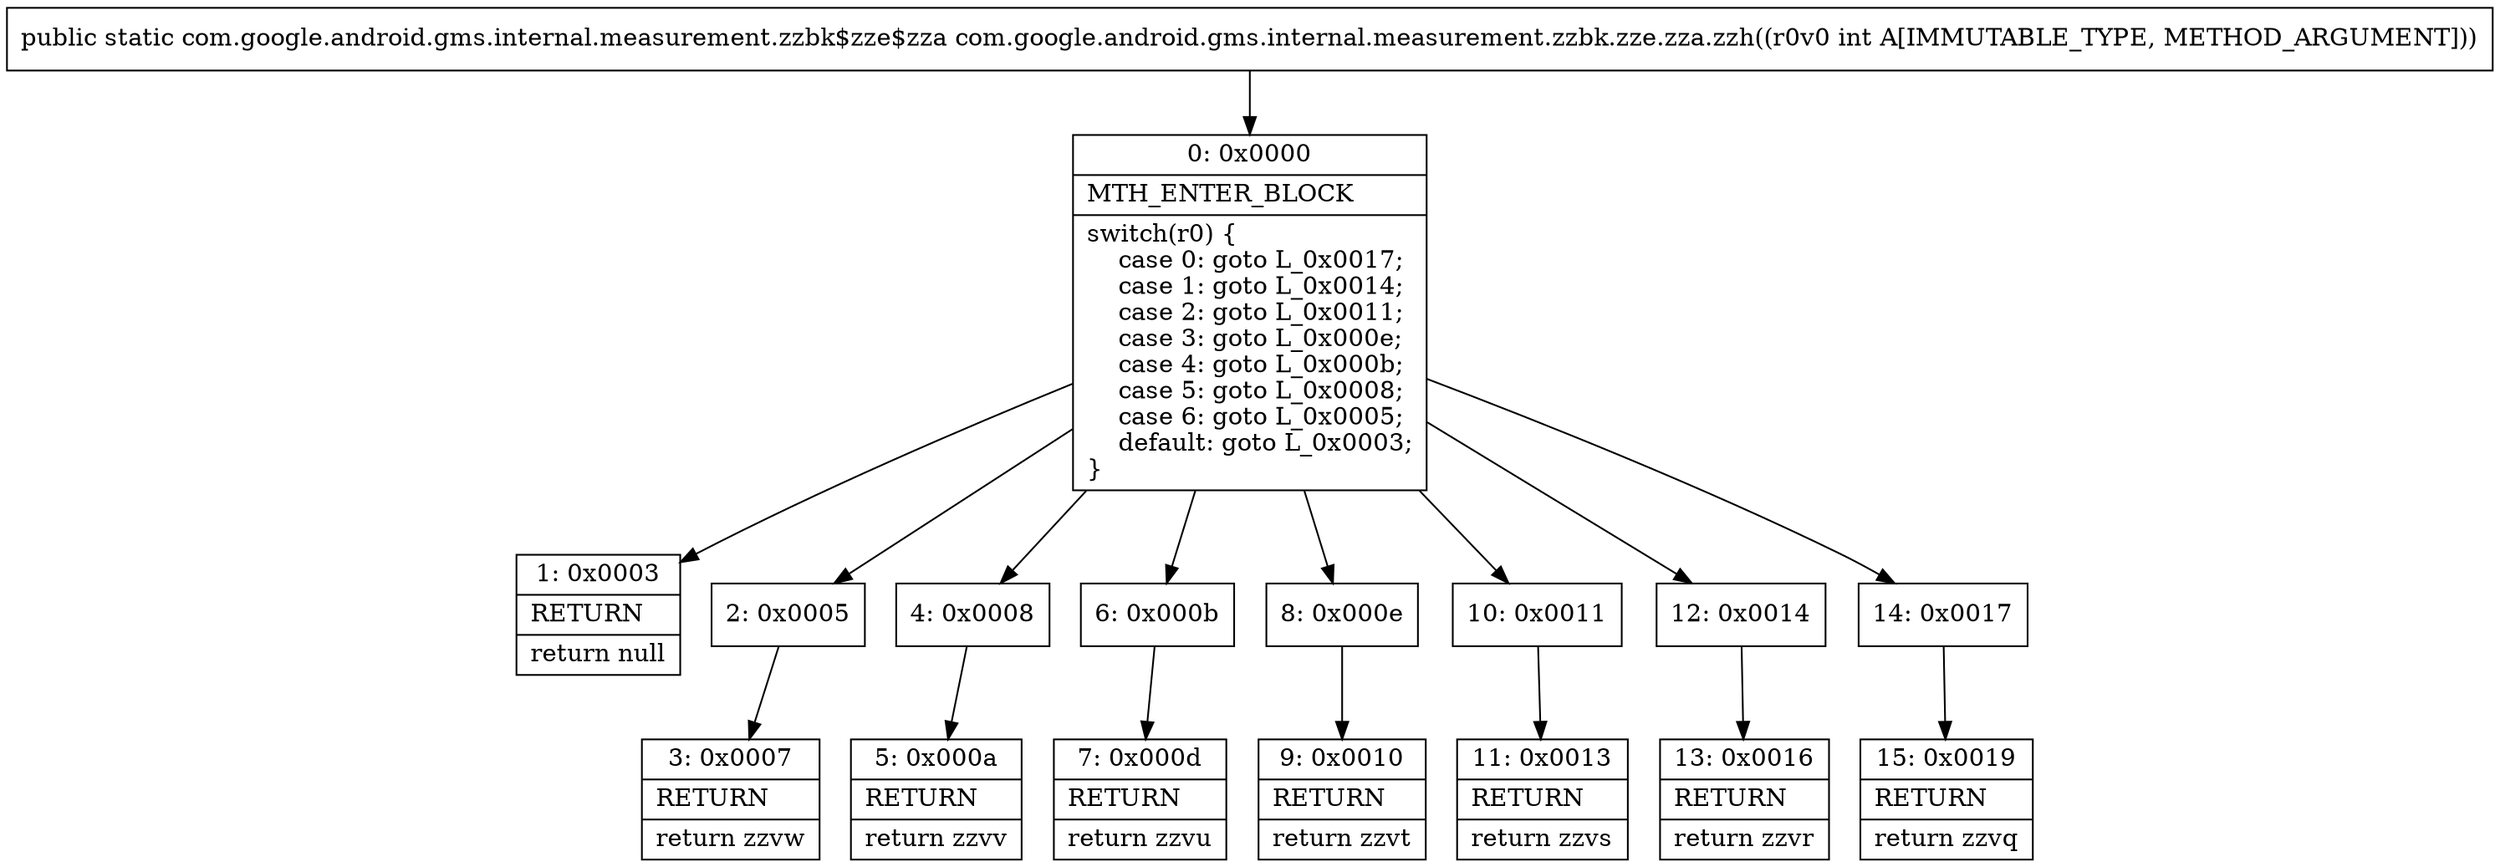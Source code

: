 digraph "CFG forcom.google.android.gms.internal.measurement.zzbk.zze.zza.zzh(I)Lcom\/google\/android\/gms\/internal\/measurement\/zzbk$zze$zza;" {
Node_0 [shape=record,label="{0\:\ 0x0000|MTH_ENTER_BLOCK\l|switch(r0) \{\l    case 0: goto L_0x0017;\l    case 1: goto L_0x0014;\l    case 2: goto L_0x0011;\l    case 3: goto L_0x000e;\l    case 4: goto L_0x000b;\l    case 5: goto L_0x0008;\l    case 6: goto L_0x0005;\l    default: goto L_0x0003;\l\}\l}"];
Node_1 [shape=record,label="{1\:\ 0x0003|RETURN\l|return null\l}"];
Node_2 [shape=record,label="{2\:\ 0x0005}"];
Node_3 [shape=record,label="{3\:\ 0x0007|RETURN\l|return zzvw\l}"];
Node_4 [shape=record,label="{4\:\ 0x0008}"];
Node_5 [shape=record,label="{5\:\ 0x000a|RETURN\l|return zzvv\l}"];
Node_6 [shape=record,label="{6\:\ 0x000b}"];
Node_7 [shape=record,label="{7\:\ 0x000d|RETURN\l|return zzvu\l}"];
Node_8 [shape=record,label="{8\:\ 0x000e}"];
Node_9 [shape=record,label="{9\:\ 0x0010|RETURN\l|return zzvt\l}"];
Node_10 [shape=record,label="{10\:\ 0x0011}"];
Node_11 [shape=record,label="{11\:\ 0x0013|RETURN\l|return zzvs\l}"];
Node_12 [shape=record,label="{12\:\ 0x0014}"];
Node_13 [shape=record,label="{13\:\ 0x0016|RETURN\l|return zzvr\l}"];
Node_14 [shape=record,label="{14\:\ 0x0017}"];
Node_15 [shape=record,label="{15\:\ 0x0019|RETURN\l|return zzvq\l}"];
MethodNode[shape=record,label="{public static com.google.android.gms.internal.measurement.zzbk$zze$zza com.google.android.gms.internal.measurement.zzbk.zze.zza.zzh((r0v0 int A[IMMUTABLE_TYPE, METHOD_ARGUMENT])) }"];
MethodNode -> Node_0;
Node_0 -> Node_1;
Node_0 -> Node_2;
Node_0 -> Node_4;
Node_0 -> Node_6;
Node_0 -> Node_8;
Node_0 -> Node_10;
Node_0 -> Node_12;
Node_0 -> Node_14;
Node_2 -> Node_3;
Node_4 -> Node_5;
Node_6 -> Node_7;
Node_8 -> Node_9;
Node_10 -> Node_11;
Node_12 -> Node_13;
Node_14 -> Node_15;
}


